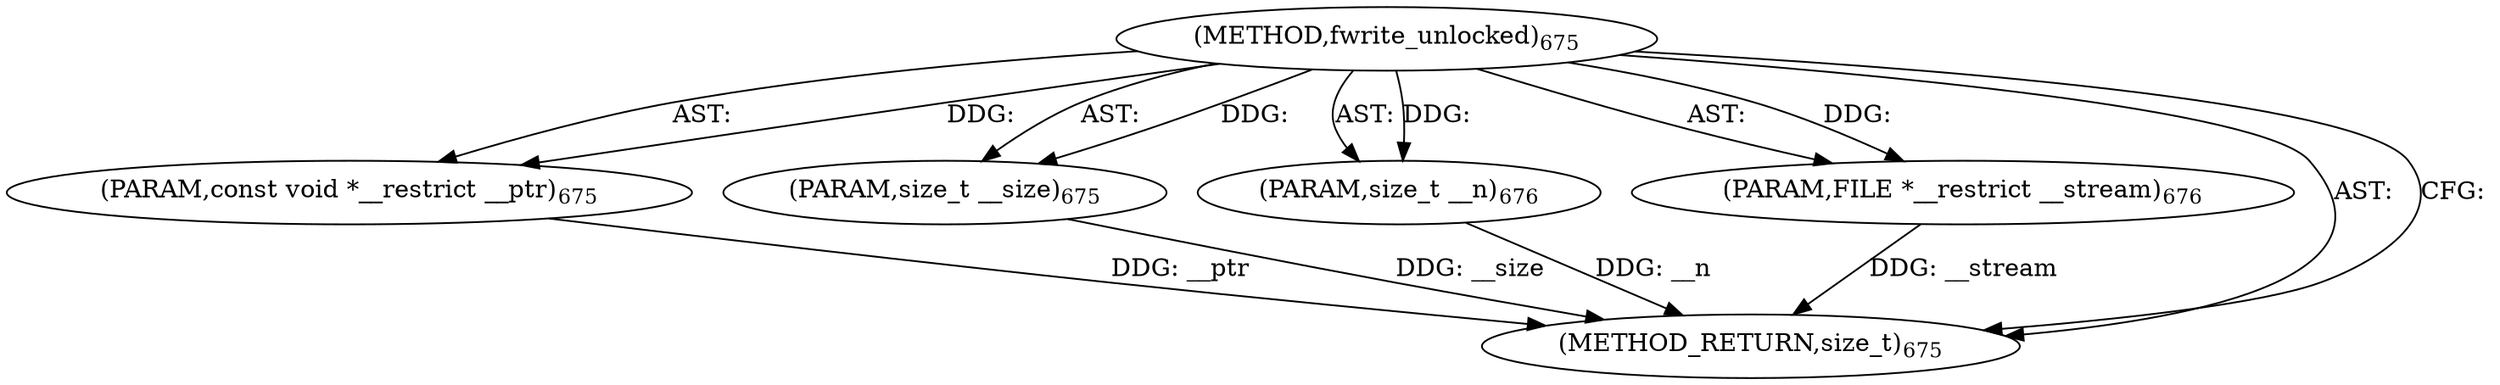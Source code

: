 digraph "fwrite_unlocked" {  
"73888" [label = <(METHOD,fwrite_unlocked)<SUB>675</SUB>> ]
"73889" [label = <(PARAM,const void *__restrict __ptr)<SUB>675</SUB>> ]
"73890" [label = <(PARAM,size_t __size)<SUB>675</SUB>> ]
"73891" [label = <(PARAM,size_t __n)<SUB>676</SUB>> ]
"73892" [label = <(PARAM,FILE *__restrict __stream)<SUB>676</SUB>> ]
"73893" [label = <(METHOD_RETURN,size_t)<SUB>675</SUB>> ]
  "73888" -> "73889"  [ label = "AST: "] 
  "73888" -> "73890"  [ label = "AST: "] 
  "73888" -> "73891"  [ label = "AST: "] 
  "73888" -> "73892"  [ label = "AST: "] 
  "73888" -> "73893"  [ label = "AST: "] 
  "73888" -> "73893"  [ label = "CFG: "] 
  "73889" -> "73893"  [ label = "DDG: __ptr"] 
  "73890" -> "73893"  [ label = "DDG: __size"] 
  "73891" -> "73893"  [ label = "DDG: __n"] 
  "73892" -> "73893"  [ label = "DDG: __stream"] 
  "73888" -> "73889"  [ label = "DDG: "] 
  "73888" -> "73890"  [ label = "DDG: "] 
  "73888" -> "73891"  [ label = "DDG: "] 
  "73888" -> "73892"  [ label = "DDG: "] 
}
